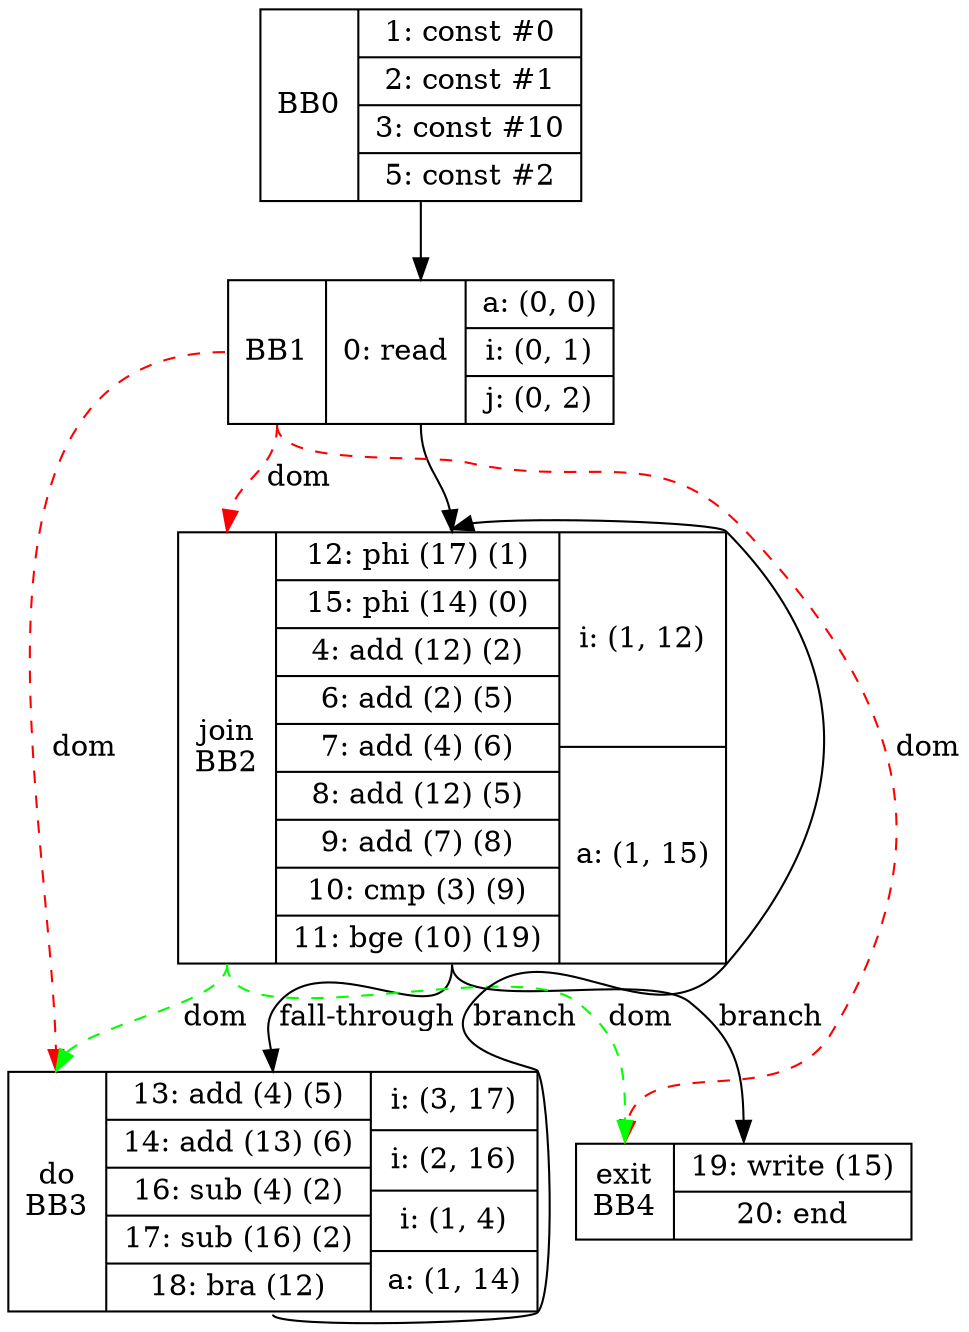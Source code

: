 digraph G {
	bb0[shape=record, label="<b>BB0|{1: const #0|2: const #1|3: const #10|5: const #2}"];
	bb1[shape=record, label="<b>BB1|{0: read}|{a: (0, 0)|i: (0, 1)|j: (0, 2)}"];
	bb2[shape=record, label="<b>join\nBB2|{12: phi (17) (1)|15: phi (14) (0)|4: add (12) (2)|6: add (2) (5)|7: add (4) (6)|8: add (12) (5)|9: add (7) (8)|10: cmp (3) (9)|11: bge (10) (19)}|{i: (1, 12)|a: (1, 15)}"];
	bb3[shape=record, label="<b>do\nBB3|{13: add (4) (5)|14: add (13) (6)|16: sub (4) (2)|17: sub (16) (2)|18: bra (12)}|{i: (3, 17)|i: (2, 16)|i: (1, 4)|a: (1, 14)}"];
	bb4[shape=record, label="<b>exit\nBB4|{19: write (15)|20: end}"];

	bb0:s -> bb1:n;
	bb1:s -> bb2:n;
	bb3:s -> bb2:n[label="branch", constraint=false];
	bb2:s -> bb3:n[label="fall-through"];
	bb2:s -> bb4:n[label="branch"];
	bb1:b -> bb2:b [color="red", style=dashed, label="dom"];
	bb2:b -> bb3:b [color="green", style=dashed, label="dom"];
	bb1:b -> bb3:b [color="red", style=dashed, label="dom"];
	bb2:b -> bb4:b [color="green", style=dashed, label="dom"];
	bb1:b -> bb4:b [color="red", style=dashed, label="dom"]; 
}
